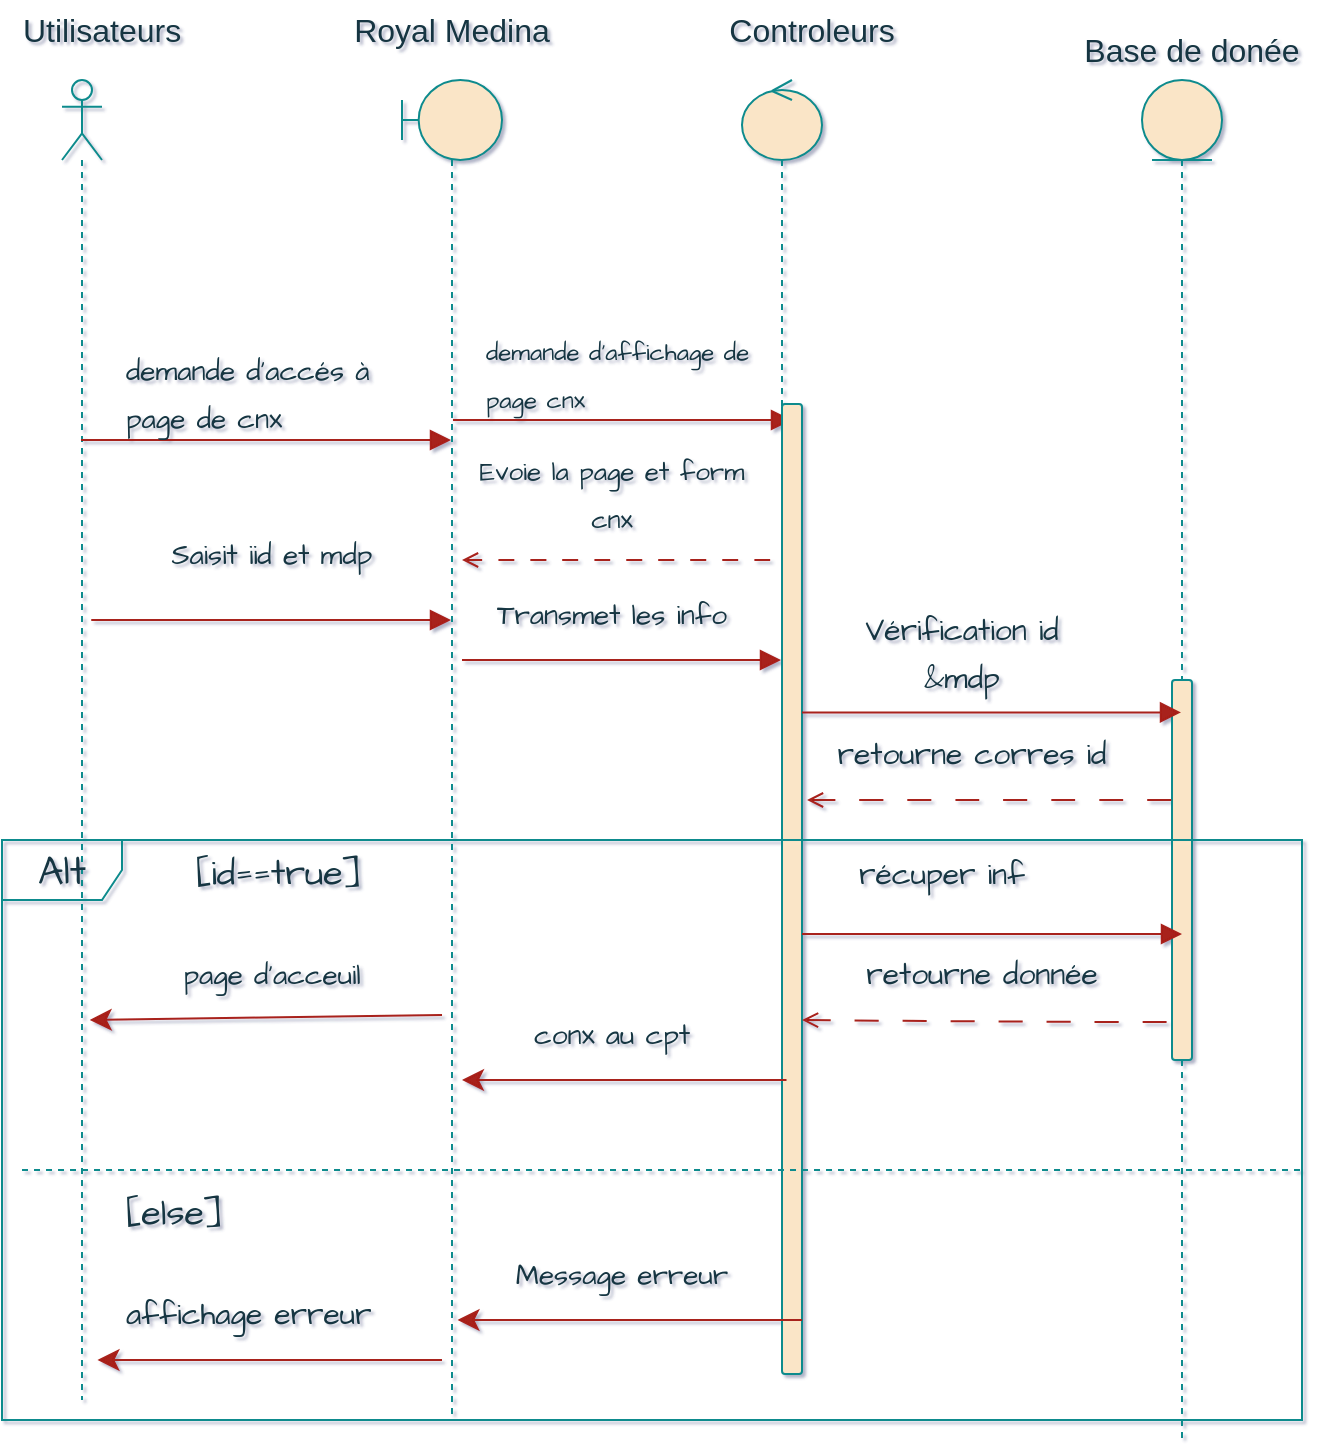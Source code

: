 <mxfile version="22.1.9" type="github">
  <diagram name="Page-1" id="Nd11_mU3OFcPKxNRGVO0">
    <mxGraphModel dx="1178" dy="902" grid="1" gridSize="10" guides="1" tooltips="1" connect="1" arrows="1" fold="1" page="0" pageScale="1" pageWidth="850" pageHeight="1100" math="0" shadow="1">
      <root>
        <mxCell id="0" />
        <mxCell id="1" parent="0" />
        <mxCell id="KlyAMwJV-SItp7Ch0cnU-1" value="" style="shape=umlLifeline;perimeter=lifelinePerimeter;whiteSpace=wrap;html=1;container=1;dropTarget=0;collapsible=0;recursiveResize=0;outlineConnect=0;portConstraint=eastwest;newEdgeStyle={&quot;curved&quot;:0,&quot;rounded&quot;:0};participant=umlActor;hachureGap=4;fontFamily=Architects Daughter;fontSource=https%3A%2F%2Ffonts.googleapis.com%2Fcss%3Ffamily%3DArchitects%2BDaughter;fontSize=20;fillStyle=auto;fillColor=none;strokeColor=#0F8B8D;gradientDirection=west;strokeWidth=1;shadow=0;glass=0;rounded=1;labelBackgroundColor=none;fontColor=#143642;" parent="1" vertex="1">
          <mxGeometry x="-80" y="-120" width="20" height="660" as="geometry" />
        </mxCell>
        <mxCell id="KlyAMwJV-SItp7Ch0cnU-2" value="" style="shape=umlLifeline;perimeter=lifelinePerimeter;whiteSpace=wrap;html=1;container=1;dropTarget=0;collapsible=0;recursiveResize=0;outlineConnect=0;portConstraint=eastwest;newEdgeStyle={&quot;curved&quot;:0,&quot;rounded&quot;:0};participant=umlBoundary;hachureGap=4;fontFamily=Architects Daughter;fontSource=https%3A%2F%2Ffonts.googleapis.com%2Fcss%3Ffamily%3DArchitects%2BDaughter;fontSize=20;size=40;labelBackgroundColor=none;fillColor=#FAE5C7;strokeColor=#0F8B8D;fontColor=#143642;rounded=1;" parent="1" vertex="1">
          <mxGeometry x="90" y="-120" width="50" height="670" as="geometry" />
        </mxCell>
        <mxCell id="KlyAMwJV-SItp7Ch0cnU-3" value="" style="shape=umlLifeline;perimeter=lifelinePerimeter;whiteSpace=wrap;html=1;container=1;dropTarget=0;collapsible=0;recursiveResize=0;outlineConnect=0;portConstraint=eastwest;newEdgeStyle={&quot;curved&quot;:0,&quot;rounded&quot;:0};participant=umlControl;hachureGap=4;fontFamily=Architects Daughter;fontSource=https%3A%2F%2Ffonts.googleapis.com%2Fcss%3Ffamily%3DArchitects%2BDaughter;fontSize=20;labelBackgroundColor=none;fillColor=#FAE5C7;strokeColor=#0F8B8D;fontColor=#143642;rounded=1;" parent="1" vertex="1">
          <mxGeometry x="260" y="-120" width="40" height="620" as="geometry" />
        </mxCell>
        <mxCell id="KlyAMwJV-SItp7Ch0cnU-4" value="" style="shape=umlLifeline;perimeter=lifelinePerimeter;whiteSpace=wrap;html=1;container=1;dropTarget=0;collapsible=0;recursiveResize=0;outlineConnect=0;portConstraint=eastwest;newEdgeStyle={&quot;curved&quot;:0,&quot;rounded&quot;:0};participant=umlEntity;hachureGap=4;fontFamily=Architects Daughter;fontSource=https%3A%2F%2Ffonts.googleapis.com%2Fcss%3Ffamily%3DArchitects%2BDaughter;fontSize=20;labelBackgroundColor=none;fillColor=#FAE5C7;strokeColor=#0F8B8D;fontColor=#143642;rounded=1;" parent="1" vertex="1">
          <mxGeometry x="460" y="-120" width="40" height="680" as="geometry" />
        </mxCell>
        <mxCell id="KlyAMwJV-SItp7Ch0cnU-26" value="" style="html=1;points=[[0,0,0,0,5],[0,1,0,0,-5],[1,0,0,0,5],[1,1,0,0,-5]];perimeter=orthogonalPerimeter;outlineConnect=0;targetShapes=umlLifeline;portConstraint=eastwest;newEdgeStyle={&quot;curved&quot;:0,&quot;rounded&quot;:0};hachureGap=4;fontFamily=Architects Daughter;fontSource=https%3A%2F%2Ffonts.googleapis.com%2Fcss%3Ffamily%3DArchitects%2BDaughter;fontSize=20;labelBackgroundColor=none;fillColor=#FAE5C7;strokeColor=#0F8B8D;fontColor=#143642;rounded=1;" parent="KlyAMwJV-SItp7Ch0cnU-4" vertex="1">
          <mxGeometry x="15" y="300" width="10" height="190" as="geometry" />
        </mxCell>
        <mxCell id="KlyAMwJV-SItp7Ch0cnU-5" value="" style="html=1;verticalAlign=bottom;endArrow=block;curved=1;hachureGap=4;fontFamily=Architects Daughter;fontSource=https%3A%2F%2Ffonts.googleapis.com%2Fcss%3Ffamily%3DArchitects%2BDaughter;fontSize=16;startSize=8;endSize=8;edgeStyle=none;labelBackgroundColor=none;strokeColor=#A8201A;fontColor=default;" parent="1" edge="1">
          <mxGeometry x="-0.022" y="70" width="80" relative="1" as="geometry">
            <mxPoint x="-70.5" y="60" as="sourcePoint" />
            <mxPoint x="114.5" y="60" as="targetPoint" />
            <Array as="points" />
            <mxPoint as="offset" />
          </mxGeometry>
        </mxCell>
        <mxCell id="KlyAMwJV-SItp7Ch0cnU-8" value="&lt;font style=&quot;font-size: 14px;&quot;&gt;demande d&#39;accés à page de cnx&lt;/font&gt;" style="text;strokeColor=none;fillColor=none;html=1;align=left;verticalAlign=middle;whiteSpace=wrap;rounded=1;fontSize=20;fontFamily=Architects Daughter;shadow=0;labelBackgroundColor=none;fontColor=#143642;" parent="1" vertex="1">
          <mxGeometry x="-50" y="20" width="130" height="30" as="geometry" />
        </mxCell>
        <mxCell id="KlyAMwJV-SItp7Ch0cnU-10" value="" style="html=1;verticalAlign=bottom;endArrow=none;curved=1;hachureGap=4;fontFamily=Architects Daughter;fontSource=https%3A%2F%2Ffonts.googleapis.com%2Fcss%3Ffamily%3DArchitects%2BDaughter;fontSize=16;startSize=6;endSize=5;edgeStyle=none;dashed=1;dashPattern=8 8;startArrow=open;startFill=0;endFill=0;strokeWidth=1;shadow=0;labelBackgroundColor=none;strokeColor=#A8201A;fontColor=default;" parent="1" edge="1">
          <mxGeometry x="-0.022" y="70" width="80" relative="1" as="geometry">
            <mxPoint x="120" y="120" as="sourcePoint" />
            <mxPoint x="284.5" y="120" as="targetPoint" />
            <Array as="points" />
            <mxPoint as="offset" />
          </mxGeometry>
        </mxCell>
        <mxCell id="KlyAMwJV-SItp7Ch0cnU-13" value="" style="html=1;verticalAlign=bottom;endArrow=block;curved=1;hachureGap=4;fontFamily=Architects Daughter;fontSource=https%3A%2F%2Ffonts.googleapis.com%2Fcss%3Ffamily%3DArchitects%2BDaughter;fontSize=16;startSize=8;endSize=8;edgeStyle=none;labelBackgroundColor=none;strokeColor=#A8201A;fontColor=default;" parent="1" edge="1">
          <mxGeometry x="-0.022" y="70" width="80" relative="1" as="geometry">
            <mxPoint x="115.5" y="50" as="sourcePoint" />
            <mxPoint x="285" y="50" as="targetPoint" />
            <Array as="points" />
            <mxPoint as="offset" />
          </mxGeometry>
        </mxCell>
        <mxCell id="KlyAMwJV-SItp7Ch0cnU-15" value="&lt;span style=&quot;font-size: 12px;&quot;&gt;demande d&#39;affichage de page cnx&lt;/span&gt;" style="text;html=1;strokeColor=none;fillColor=none;align=left;verticalAlign=middle;whiteSpace=wrap;rounded=1;fontSize=20;fontFamily=Architects Daughter;labelBackgroundColor=none;fontColor=#143642;" parent="1" vertex="1">
          <mxGeometry x="130" y="10" width="140" height="30" as="geometry" />
        </mxCell>
        <mxCell id="KlyAMwJV-SItp7Ch0cnU-19" value="&lt;font style=&quot;font-size: 13px;&quot;&gt;Evoie la page et form cnx&lt;/font&gt;" style="text;html=1;strokeColor=none;fillColor=none;align=center;verticalAlign=middle;whiteSpace=wrap;rounded=1;fontSize=20;fontFamily=Architects Daughter;labelBackgroundColor=none;fontColor=#143642;" parent="1" vertex="1">
          <mxGeometry x="125" y="70" width="140" height="30" as="geometry" />
        </mxCell>
        <mxCell id="KlyAMwJV-SItp7Ch0cnU-21" value="" style="html=1;verticalAlign=bottom;endArrow=block;curved=0;rounded=1;hachureGap=4;fontFamily=Architects Daughter;fontSource=https%3A%2F%2Ffonts.googleapis.com%2Fcss%3Ffamily%3DArchitects%2BDaughter;fontSize=16;startSize=8;endSize=8;edgeStyle=none;labelBackgroundColor=none;strokeColor=#A8201A;fontColor=default;" parent="1" edge="1">
          <mxGeometry x="0.25" y="10" width="80" relative="1" as="geometry">
            <mxPoint y="150" as="sourcePoint" />
            <mxPoint x="114.5" y="150" as="targetPoint" />
            <Array as="points">
              <mxPoint x="-70" y="150" />
            </Array>
            <mxPoint as="offset" />
          </mxGeometry>
        </mxCell>
        <mxCell id="KlyAMwJV-SItp7Ch0cnU-22" value="&lt;font style=&quot;font-size: 14px;&quot;&gt;&lt;font style=&quot;font-size: 14px;&quot;&gt;Sais&lt;/font&gt;it iid et mdp&lt;/font&gt;" style="text;html=1;strokeColor=none;fillColor=none;align=center;verticalAlign=middle;whiteSpace=wrap;rounded=1;fontSize=20;fontFamily=Architects Daughter;labelBackgroundColor=none;fontColor=#143642;" parent="1" vertex="1">
          <mxGeometry x="-60" y="100" width="170" height="30" as="geometry" />
        </mxCell>
        <mxCell id="KlyAMwJV-SItp7Ch0cnU-23" value="" style="html=1;verticalAlign=bottom;endArrow=block;curved=0;rounded=1;hachureGap=4;fontFamily=Architects Daughter;fontSource=https%3A%2F%2Ffonts.googleapis.com%2Fcss%3Ffamily%3DArchitects%2BDaughter;fontSize=16;startSize=8;endSize=8;edgeStyle=none;labelBackgroundColor=none;strokeColor=#A8201A;fontColor=default;" parent="1" target="KlyAMwJV-SItp7Ch0cnU-3" edge="1">
          <mxGeometry x="0.25" y="10" width="80" relative="1" as="geometry">
            <mxPoint x="120" y="170" as="sourcePoint" />
            <mxPoint x="234.5" y="170" as="targetPoint" />
            <Array as="points" />
            <mxPoint as="offset" />
          </mxGeometry>
        </mxCell>
        <mxCell id="KlyAMwJV-SItp7Ch0cnU-24" value="&lt;span style=&quot;font-size: 14px;&quot;&gt;Transmet les info&lt;/span&gt;" style="text;html=1;strokeColor=none;fillColor=none;align=center;verticalAlign=middle;whiteSpace=wrap;rounded=1;fontSize=20;fontFamily=Architects Daughter;labelBackgroundColor=none;fontColor=#143642;" parent="1" vertex="1">
          <mxGeometry x="110" y="130" width="170" height="30" as="geometry" />
        </mxCell>
        <mxCell id="KlyAMwJV-SItp7Ch0cnU-16" value="" style="html=1;points=[[0,0,0,0,5],[0,1,0,0,-5],[1,0,0,0,5],[1,1,0,0,-5]];perimeter=orthogonalPerimeter;outlineConnect=0;targetShapes=umlLifeline;portConstraint=eastwest;newEdgeStyle={&quot;curved&quot;:0,&quot;rounded&quot;:0};hachureGap=4;fontFamily=Architects Daughter;fontSource=https%3A%2F%2Ffonts.googleapis.com%2Fcss%3Ffamily%3DArchitects%2BDaughter;fontSize=20;labelBackgroundColor=none;fillColor=#FAE5C7;strokeColor=#0F8B8D;fontColor=#143642;rounded=1;" parent="1" vertex="1">
          <mxGeometry x="280" y="42" width="10" height="485" as="geometry" />
        </mxCell>
        <mxCell id="KlyAMwJV-SItp7Ch0cnU-28" value="&lt;span style=&quot;font-size: 15px;&quot;&gt;Vérification id &amp;amp;mdp&lt;/span&gt;" style="text;html=1;strokeColor=none;fillColor=none;align=center;verticalAlign=middle;whiteSpace=wrap;rounded=1;fontSize=20;fontFamily=Architects Daughter;labelBackgroundColor=none;fontColor=#143642;" parent="1" vertex="1">
          <mxGeometry x="310" y="150" width="120" height="30" as="geometry" />
        </mxCell>
        <mxCell id="KlyAMwJV-SItp7Ch0cnU-29" value="" style="html=1;verticalAlign=bottom;endArrow=none;hachureGap=4;fontFamily=Architects Daughter;fontSource=https%3A%2F%2Ffonts.googleapis.com%2Fcss%3Ffamily%3DArchitects%2BDaughter;fontSize=16;edgeStyle=none;startArrow=open;startFill=0;endFill=0;curved=1;dashed=1;dashPattern=12 12;movable=1;resizable=1;rotatable=1;deletable=1;editable=1;locked=0;connectable=1;endSize=5;labelBackgroundColor=none;strokeColor=#A8201A;fontColor=default;" parent="1" edge="1" target="KlyAMwJV-SItp7Ch0cnU-4">
          <mxGeometry x="0.25" y="10" width="80" relative="1" as="geometry">
            <mxPoint x="292.5" y="240" as="sourcePoint" />
            <mxPoint x="430" y="240" as="targetPoint" />
            <Array as="points" />
            <mxPoint as="offset" />
          </mxGeometry>
        </mxCell>
        <mxCell id="KlyAMwJV-SItp7Ch0cnU-30" value="&lt;font style=&quot;font-size: 15px;&quot;&gt;retourne corres id&lt;/font&gt;" style="text;html=1;strokeColor=none;fillColor=none;align=center;verticalAlign=middle;whiteSpace=wrap;rounded=1;fontSize=20;fontFamily=Architects Daughter;labelBackgroundColor=none;fontColor=#143642;" parent="1" vertex="1">
          <mxGeometry x="300" y="200" width="150" height="30" as="geometry" />
        </mxCell>
        <mxCell id="KlyAMwJV-SItp7Ch0cnU-31" value="Alt" style="shape=umlFrame;whiteSpace=wrap;html=1;pointerEvents=0;hachureGap=4;fontFamily=Architects Daughter;fontSource=https%3A%2F%2Ffonts.googleapis.com%2Fcss%3Ffamily%3DArchitects%2BDaughter;fontSize=20;fillColor=none;strokeColor=#0F8B8D;labelBackgroundColor=none;fontColor=#143642;rounded=1;" parent="1" vertex="1">
          <mxGeometry x="-110" y="260" width="650" height="290" as="geometry" />
        </mxCell>
        <mxCell id="KlyAMwJV-SItp7Ch0cnU-32" value="&lt;font style=&quot;font-size: 18px;&quot;&gt;[id==true]&lt;/font&gt;" style="text;html=1;strokeColor=none;fillColor=none;align=left;verticalAlign=middle;whiteSpace=wrap;rounded=1;fontSize=20;fontFamily=Architects Daughter;labelBackgroundColor=none;fontColor=#143642;" parent="1" vertex="1">
          <mxGeometry x="-15" y="260" width="60" height="30" as="geometry" />
        </mxCell>
        <mxCell id="KlyAMwJV-SItp7Ch0cnU-33" value="" style="html=1;verticalAlign=bottom;endArrow=block;curved=1;hachureGap=4;fontFamily=Architects Daughter;fontSource=https%3A%2F%2Ffonts.googleapis.com%2Fcss%3Ffamily%3DArchitects%2BDaughter;fontSize=16;startSize=8;endSize=8;edgeStyle=none;labelBackgroundColor=none;strokeColor=#A8201A;fontColor=default;" parent="1" edge="1">
          <mxGeometry x="0.25" y="10" width="80" relative="1" as="geometry">
            <mxPoint x="290" y="307" as="sourcePoint" />
            <mxPoint x="480" y="307" as="targetPoint" />
            <Array as="points" />
            <mxPoint as="offset" />
          </mxGeometry>
        </mxCell>
        <mxCell id="KlyAMwJV-SItp7Ch0cnU-34" value="&lt;span style=&quot;font-size: 15px;&quot;&gt;récuper inf&lt;/span&gt;" style="text;html=1;strokeColor=none;fillColor=none;align=center;verticalAlign=middle;whiteSpace=wrap;rounded=1;fontSize=20;fontFamily=Architects Daughter;labelBackgroundColor=none;fontColor=#143642;" parent="1" vertex="1">
          <mxGeometry x="300" y="260" width="120" height="30" as="geometry" />
        </mxCell>
        <mxCell id="KlyAMwJV-SItp7Ch0cnU-35" value="" style="html=1;verticalAlign=bottom;endArrow=none;hachureGap=4;fontFamily=Architects Daughter;fontSource=https%3A%2F%2Ffonts.googleapis.com%2Fcss%3Ffamily%3DArchitects%2BDaughter;fontSize=16;edgeStyle=none;startArrow=open;startFill=0;endFill=0;curved=1;dashed=1;dashPattern=12 12;movable=1;resizable=1;rotatable=1;deletable=1;editable=1;locked=0;connectable=1;endSize=5;labelBackgroundColor=none;strokeColor=#A8201A;fontColor=default;" parent="1" edge="1">
          <mxGeometry x="0.25" y="10" width="80" relative="1" as="geometry">
            <mxPoint x="290" y="350" as="sourcePoint" />
            <mxPoint x="475" y="351" as="targetPoint" />
            <Array as="points">
              <mxPoint x="400" y="351" />
            </Array>
            <mxPoint as="offset" />
          </mxGeometry>
        </mxCell>
        <mxCell id="KlyAMwJV-SItp7Ch0cnU-36" value="&lt;span style=&quot;font-size: 15px;&quot;&gt;retourne donnée&lt;/span&gt;" style="text;html=1;strokeColor=none;fillColor=none;align=center;verticalAlign=middle;whiteSpace=wrap;rounded=1;fontSize=20;fontFamily=Architects Daughter;labelBackgroundColor=none;fontColor=#143642;" parent="1" vertex="1">
          <mxGeometry x="310" y="310" width="140" height="30" as="geometry" />
        </mxCell>
        <mxCell id="KlyAMwJV-SItp7Ch0cnU-37" value="" style="html=1;verticalAlign=bottom;endArrow=none;curved=0;rounded=1;hachureGap=4;fontFamily=Architects Daughter;fontSource=https%3A%2F%2Ffonts.googleapis.com%2Fcss%3Ffamily%3DArchitects%2BDaughter;fontSize=16;startSize=8;endSize=8;edgeStyle=none;endFill=0;startArrow=classic;startFill=1;labelBackgroundColor=none;strokeColor=#A8201A;fontColor=default;" parent="1" edge="1">
          <mxGeometry x="0.25" y="10" width="80" relative="1" as="geometry">
            <mxPoint x="120" y="380" as="sourcePoint" />
            <mxPoint x="282.25" y="380" as="targetPoint" />
            <Array as="points" />
            <mxPoint as="offset" />
          </mxGeometry>
        </mxCell>
        <mxCell id="KlyAMwJV-SItp7Ch0cnU-38" value="&lt;span style=&quot;font-size: 14px;&quot;&gt;conx au cpt&lt;/span&gt;" style="text;html=1;strokeColor=none;fillColor=none;align=center;verticalAlign=middle;whiteSpace=wrap;rounded=1;fontSize=20;fontFamily=Architects Daughter;labelBackgroundColor=none;fontColor=#143642;" parent="1" vertex="1">
          <mxGeometry x="110" y="340" width="170" height="30" as="geometry" />
        </mxCell>
        <mxCell id="KlyAMwJV-SItp7Ch0cnU-40" value="&lt;span style=&quot;font-size: 14px;&quot;&gt;page d&#39;acceuil&lt;/span&gt;" style="text;html=1;strokeColor=none;fillColor=none;align=center;verticalAlign=middle;whiteSpace=wrap;rounded=1;fontSize=20;fontFamily=Architects Daughter;labelBackgroundColor=none;fontColor=#143642;" parent="1" vertex="1">
          <mxGeometry x="-60" y="310" width="170" height="30" as="geometry" />
        </mxCell>
        <mxCell id="KlyAMwJV-SItp7Ch0cnU-45" value="" style="line;strokeWidth=1;html=1;hachureGap=4;fontFamily=Architects Daughter;fontSource=https%3A%2F%2Ffonts.googleapis.com%2Fcss%3Ffamily%3DArchitects%2BDaughter;fontSize=20;dashed=1;labelBackgroundColor=none;fillColor=#FAE5C7;strokeColor=#0F8B8D;fontColor=#143642;rounded=1;" parent="1" vertex="1">
          <mxGeometry x="-100" y="420" width="640" height="10" as="geometry" />
        </mxCell>
        <mxCell id="KlyAMwJV-SItp7Ch0cnU-46" value="&lt;font style=&quot;font-size: 18px;&quot;&gt;[else]&lt;/font&gt;" style="text;html=1;strokeColor=none;fillColor=none;align=left;verticalAlign=middle;whiteSpace=wrap;rounded=1;fontSize=20;fontFamily=Architects Daughter;labelBackgroundColor=none;fontColor=#143642;" parent="1" vertex="1">
          <mxGeometry x="-50" y="430" width="60" height="30" as="geometry" />
        </mxCell>
        <mxCell id="KlyAMwJV-SItp7Ch0cnU-47" value="" style="html=1;verticalAlign=bottom;endArrow=none;curved=0;rounded=1;hachureGap=4;fontFamily=Architects Daughter;fontSource=https%3A%2F%2Ffonts.googleapis.com%2Fcss%3Ffamily%3DArchitects%2BDaughter;fontSize=16;startSize=8;endSize=8;edgeStyle=none;endFill=0;startArrow=classic;startFill=1;labelBackgroundColor=none;strokeColor=#A8201A;fontColor=default;" parent="1" edge="1">
          <mxGeometry x="0.25" y="10" width="80" relative="1" as="geometry">
            <mxPoint x="117.75" y="500" as="sourcePoint" />
            <mxPoint x="290" y="500" as="targetPoint" />
            <Array as="points">
              <mxPoint x="117.75" y="500" />
            </Array>
            <mxPoint as="offset" />
          </mxGeometry>
        </mxCell>
        <mxCell id="KlyAMwJV-SItp7Ch0cnU-48" value="" style="html=1;verticalAlign=bottom;endArrow=none;curved=0;rounded=1;hachureGap=4;fontFamily=Architects Daughter;fontSource=https%3A%2F%2Ffonts.googleapis.com%2Fcss%3Ffamily%3DArchitects%2BDaughter;fontSize=16;startSize=8;endSize=8;edgeStyle=none;endFill=0;startArrow=classic;startFill=1;labelBackgroundColor=none;strokeColor=#A8201A;fontColor=default;" parent="1" edge="1">
          <mxGeometry x="0.25" y="10" width="80" relative="1" as="geometry">
            <mxPoint x="-62.25" y="520" as="sourcePoint" />
            <mxPoint x="110" y="520" as="targetPoint" />
            <Array as="points">
              <mxPoint x="-62.25" y="520" />
            </Array>
            <mxPoint as="offset" />
          </mxGeometry>
        </mxCell>
        <mxCell id="KlyAMwJV-SItp7Ch0cnU-49" value="&lt;span style=&quot;font-size: 14px;&quot;&gt;Message erreur&lt;/span&gt;" style="text;html=1;strokeColor=none;fillColor=none;align=center;verticalAlign=middle;whiteSpace=wrap;rounded=1;fontSize=20;fontFamily=Architects Daughter;labelBackgroundColor=none;fontColor=#143642;" parent="1" vertex="1">
          <mxGeometry x="115" y="460" width="170" height="30" as="geometry" />
        </mxCell>
        <mxCell id="KlyAMwJV-SItp7Ch0cnU-50" value="&lt;font style=&quot;font-size: 15px;&quot;&gt;affichage erreur&lt;/font&gt;" style="text;html=1;strokeColor=none;fillColor=none;align=left;verticalAlign=middle;whiteSpace=wrap;rounded=1;fontSize=20;fontFamily=Architects Daughter;labelBackgroundColor=none;fontColor=#143642;" parent="1" vertex="1">
          <mxGeometry x="-50" y="480" width="170" height="30" as="geometry" />
        </mxCell>
        <mxCell id="NkfsUy3mcS2_WnQtPZab-2" value="Base de donée" style="text;html=1;strokeColor=none;fillColor=none;align=center;verticalAlign=middle;whiteSpace=wrap;rounded=0;fontSize=16;fontColor=#143642;" vertex="1" parent="1">
          <mxGeometry x="420" y="-150" width="130" height="30" as="geometry" />
        </mxCell>
        <mxCell id="NkfsUy3mcS2_WnQtPZab-3" value="Controleurs" style="text;html=1;strokeColor=none;fillColor=none;align=center;verticalAlign=middle;whiteSpace=wrap;rounded=0;fontSize=16;fontColor=#143642;" vertex="1" parent="1">
          <mxGeometry x="250" y="-160" width="90" height="30" as="geometry" />
        </mxCell>
        <mxCell id="NkfsUy3mcS2_WnQtPZab-4" value="Royal Medina" style="text;html=1;strokeColor=none;fillColor=none;align=center;verticalAlign=middle;whiteSpace=wrap;rounded=0;fontSize=16;fontColor=#143642;" vertex="1" parent="1">
          <mxGeometry x="60" y="-160" width="110" height="30" as="geometry" />
        </mxCell>
        <mxCell id="NkfsUy3mcS2_WnQtPZab-5" value="Utilisateurs" style="text;html=1;strokeColor=none;fillColor=none;align=center;verticalAlign=middle;whiteSpace=wrap;rounded=0;fontSize=16;fontColor=#143642;" vertex="1" parent="1">
          <mxGeometry x="-90" y="-160" width="60" height="30" as="geometry" />
        </mxCell>
        <mxCell id="NkfsUy3mcS2_WnQtPZab-7" value="" style="html=1;verticalAlign=bottom;endArrow=block;curved=0;rounded=1;hachureGap=4;fontFamily=Architects Daughter;fontSource=https%3A%2F%2Ffonts.googleapis.com%2Fcss%3Ffamily%3DArchitects%2BDaughter;fontSize=16;startSize=8;endSize=8;edgeStyle=none;labelBackgroundColor=none;strokeColor=#A8201A;fontColor=default;exitX=1;exitY=0.318;exitDx=0;exitDy=0;exitPerimeter=0;" edge="1" parent="1" source="KlyAMwJV-SItp7Ch0cnU-16" target="KlyAMwJV-SItp7Ch0cnU-4">
          <mxGeometry x="0.25" y="10" width="80" relative="1" as="geometry">
            <mxPoint x="300" y="199" as="sourcePoint" />
            <mxPoint x="460" y="199" as="targetPoint" />
            <Array as="points" />
            <mxPoint as="offset" />
          </mxGeometry>
        </mxCell>
        <mxCell id="NkfsUy3mcS2_WnQtPZab-10" value="" style="html=1;verticalAlign=bottom;endArrow=none;curved=0;rounded=1;hachureGap=4;fontFamily=Architects Daughter;fontSource=https%3A%2F%2Ffonts.googleapis.com%2Fcss%3Ffamily%3DArchitects%2BDaughter;fontSize=16;startSize=8;endSize=8;edgeStyle=none;endFill=0;startArrow=classic;startFill=1;labelBackgroundColor=none;strokeColor=#A8201A;fontColor=default;entryX=0;entryY=0.25;entryDx=0;entryDy=0;" edge="1" parent="1" target="KlyAMwJV-SItp7Ch0cnU-38">
          <mxGeometry x="0.25" y="10" width="80" relative="1" as="geometry">
            <mxPoint x="-66.12" y="350" as="sourcePoint" />
            <mxPoint x="96.13" y="350" as="targetPoint" />
            <Array as="points" />
            <mxPoint as="offset" />
          </mxGeometry>
        </mxCell>
      </root>
    </mxGraphModel>
  </diagram>
</mxfile>
